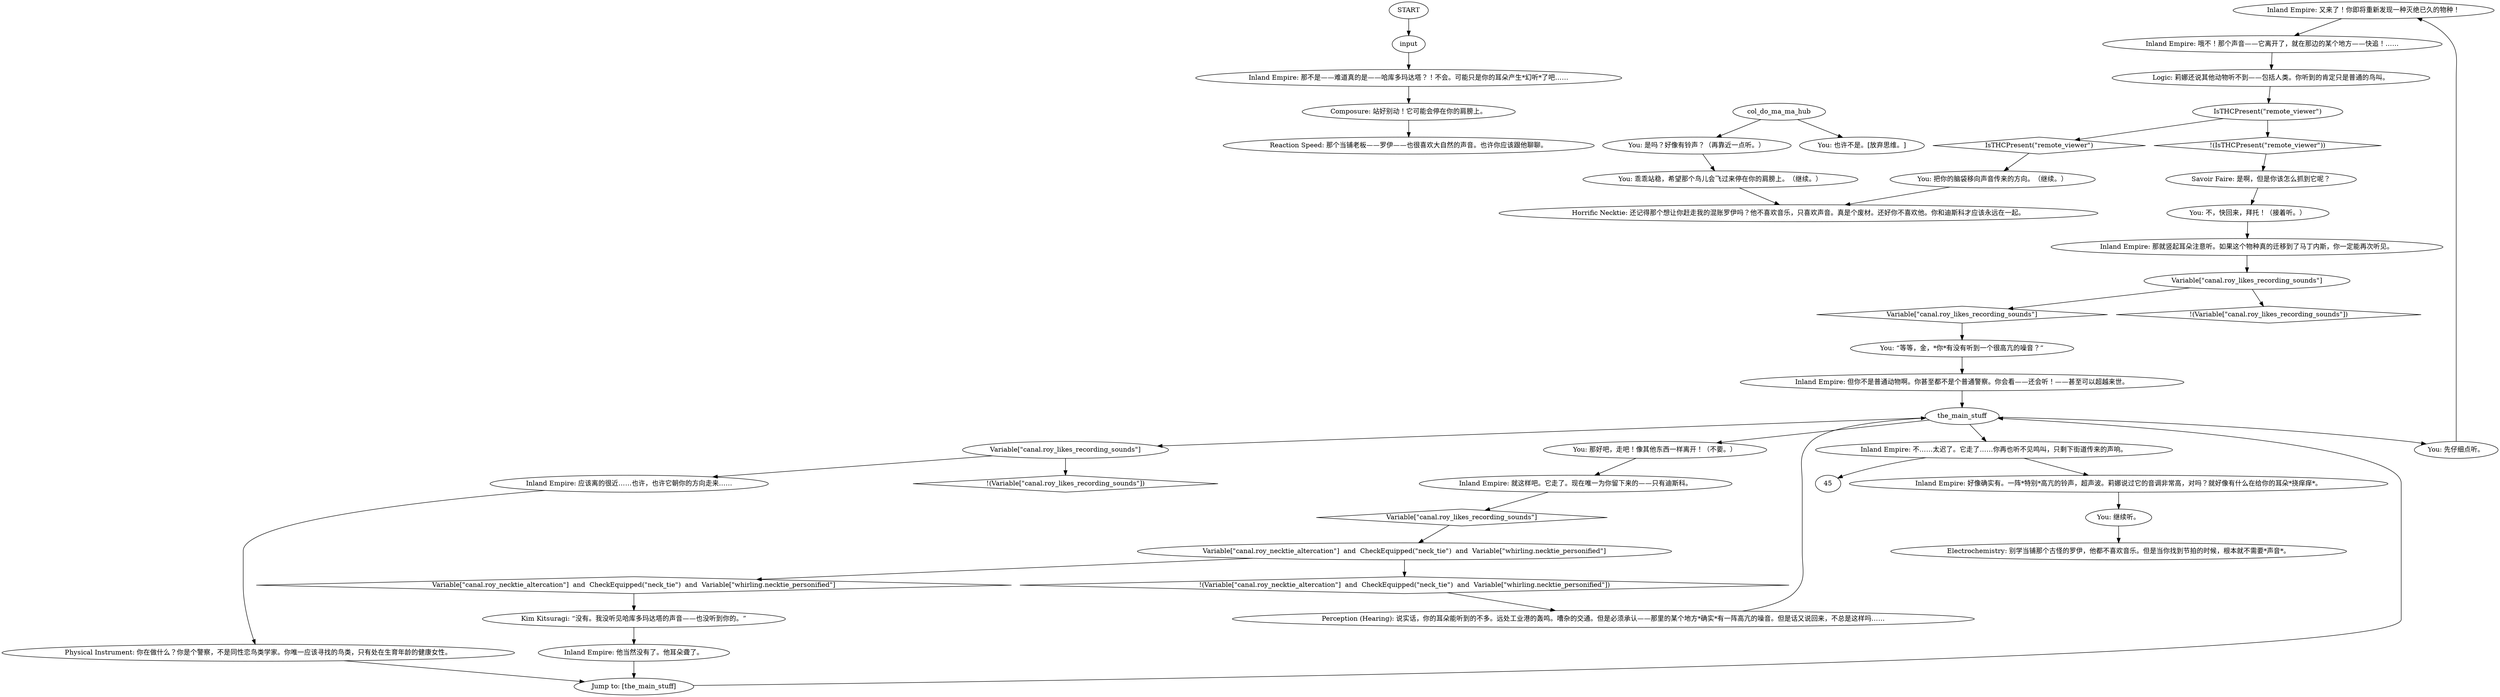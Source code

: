 # PLAZA ORB / col do ma ma daqua afterthought
# Afterthought when Lena has told you about this cryptid.
# ==================================================
digraph G {
	  0 [label="START"];
	  1 [label="input"];
	  2 [label="Inland Empire: 又来了！你即将重新发现一种灭绝已久的物种！"];
	  3 [label="Inland Empire: 那就竖起耳朵注意听。如果这个物种真的迁移到了马丁内斯，你一定能再次听见。"];
	  4 [label="Inland Empire: 那不是——难道真的是——哈库多玛达塔？！不会。可能只是你的耳朵产生*幻听*了吧……"];
	  5 [label="You: 也许不是。[放弃思维。]"];
	  6 [label="You: 是吗？好像有铃声？（再靠近一点听。）"];
	  7 [label="the_main_stuff"];
	  8 [label="Jump to: [the_main_stuff]"];
	  9 [label="Variable[\"canal.roy_likes_recording_sounds\"]"];
	  10 [label="Variable[\"canal.roy_likes_recording_sounds\"]", shape=diamond];
	  11 [label="!(Variable[\"canal.roy_likes_recording_sounds\"])", shape=diamond];
	  12 [label="Inland Empire: 他当然没有了。他耳朵聋了。"];
	  13 [label="IsTHCPresent(\"remote_viewer\")"];
	  14 [label="IsTHCPresent(\"remote_viewer\")", shape=diamond];
	  15 [label="!(IsTHCPresent(\"remote_viewer\"))", shape=diamond];
	  16 [label="Inland Empire: 就这样吧。它走了。现在唯一为你留下来的——只有迪斯科。"];
	  17 [label="Variable[\"canal.roy_necktie_altercation\"]  and  CheckEquipped(\"neck_tie\")  and  Variable[\"whirling.necktie_personified\"]"];
	  18 [label="Variable[\"canal.roy_necktie_altercation\"]  and  CheckEquipped(\"neck_tie\")  and  Variable[\"whirling.necktie_personified\"]", shape=diamond];
	  19 [label="!(Variable[\"canal.roy_necktie_altercation\"]  and  CheckEquipped(\"neck_tie\")  and  Variable[\"whirling.necktie_personified\"])", shape=diamond];
	  20 [label="You: 先仔细点听。"];
	  21 [label="col_do_ma_ma_hub"];
	  22 [label="Composure: 站好别动！它可能会停在你的肩膀上。"];
	  23 [label="Physical Instrument: 你在做什么？你是个警察，不是同性恋鸟类学家。你唯一应该寻找的鸟类，只有处在生育年龄的健康女性。"];
	  24 [label="Reaction Speed: 那个当铺老板——罗伊——也很喜欢大自然的声音。也许你应该跟他聊聊。"];
	  25 [label="You: “等等，金，*你*有没有听到一个很高亢的噪音？”"];
	  26 [label="You: 那好吧，走吧！像其他东西一样离开！（不要。）"];
	  27 [label="Inland Empire: 好像确实有。一阵*特别*高亢的铃声，超声波。莉娜说过它的音调非常高，对吗？就好像有什么在给你的耳朵*挠痒痒*。"];
	  28 [label="You: 乖乖站稳，希望那个鸟儿会飞过来停在你的肩膀上。（继续。）"];
	  29 [label="Variable[\"canal.roy_likes_recording_sounds\"]"];
	  30 [label="Variable[\"canal.roy_likes_recording_sounds\"]", shape=diamond];
	  31 [label="!(Variable[\"canal.roy_likes_recording_sounds\"])", shape=diamond];
	  32 [label="Inland Empire: 应该离的很近……也许，也许它朝你的方向走来……"];
	  33 [label="Electrochemistry: 别学当铺那个古怪的罗伊，他都不喜欢音乐。但是当你找到节拍的时候，根本就不需要*声音*。"];
	  34 [label="Perception (Hearing): 说实话，你的耳朵能听到的不多。远处工业港的轰鸣。嘈杂的交通。但是必须承认——那里的某个地方*确实*有一阵高亢的噪音。但是话又说回来，不总是这样吗……"];
	  35 [label="Savoir Faire: 是啊，但是你该怎么抓到它呢？"];
	  36 [label="Inland Empire: 哦不！那个声音——它离开了，就在那边的某个地方——快追！……"];
	  37 [label="Horrific Necktie: 还记得那个想让你赶走我的混账罗伊吗？他不喜欢音乐，只喜欢声音。真是个废材。还好你不喜欢他。你和迪斯科才应该永远在一起。"];
	  38 [label="Kim Kitsuragi: “没有。我没听见哈库多玛达塔的声音——也没听到你的。”"];
	  39 [label="Inland Empire: 但你不是普通动物啊。你甚至都不是个普通警察。你会看——还会听！——甚至可以超越来世。"];
	  40 [label="You: 把你的脑袋移向声音传来的方向。（继续。）"];
	  41 [label="Inland Empire: 不……太迟了。它走了……你再也听不见鸣叫，只剩下街道传来的声响。"];
	  42 [label="Logic: 莉娜还说其他动物听不到——包括人类。你听到的肯定只是普通的鸟叫。"];
	  43 [label="You: 继续听。"];
	  44 [label="You: 不，快回来，拜托！（接着听。）"];
	  0 -> 1
	  1 -> 4
	  2 -> 36
	  3 -> 9
	  4 -> 22
	  6 -> 28
	  7 -> 41
	  7 -> 26
	  7 -> 20
	  7 -> 29
	  8 -> 7
	  9 -> 10
	  9 -> 11
	  10 -> 25
	  12 -> 8
	  13 -> 14
	  13 -> 15
	  14 -> 40
	  15 -> 35
	  16 -> 30
	  17 -> 18
	  17 -> 19
	  18 -> 38
	  19 -> 34
	  20 -> 2
	  21 -> 5
	  21 -> 6
	  22 -> 24
	  23 -> 8
	  25 -> 39
	  26 -> 16
	  27 -> 43
	  28 -> 37
	  29 -> 32
	  29 -> 31
	  30 -> 17
	  32 -> 23
	  34 -> 7
	  35 -> 44
	  36 -> 42
	  38 -> 12
	  39 -> 7
	  40 -> 37
	  41 -> 27
	  41 -> 45
	  42 -> 13
	  43 -> 33
	  44 -> 3
}

